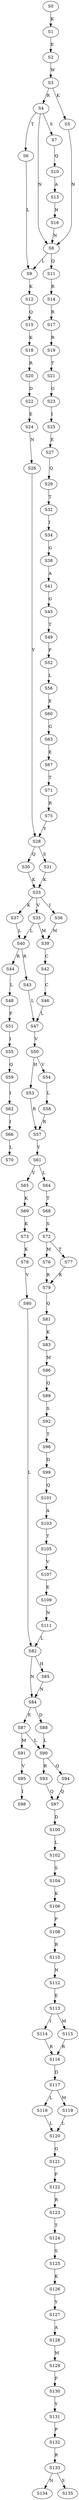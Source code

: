 strict digraph  {
	S0 -> S1 [ label = K ];
	S1 -> S2 [ label = E ];
	S2 -> S3 [ label = W ];
	S3 -> S4 [ label = R ];
	S3 -> S5 [ label = K ];
	S4 -> S6 [ label = T ];
	S4 -> S7 [ label = S ];
	S4 -> S8 [ label = N ];
	S5 -> S8 [ label = N ];
	S6 -> S9 [ label = L ];
	S7 -> S10 [ label = Q ];
	S8 -> S11 [ label = Q ];
	S8 -> S9 [ label = L ];
	S9 -> S12 [ label = K ];
	S10 -> S13 [ label = A ];
	S11 -> S14 [ label = R ];
	S12 -> S15 [ label = Q ];
	S13 -> S16 [ label = N ];
	S14 -> S17 [ label = R ];
	S15 -> S18 [ label = K ];
	S16 -> S8 [ label = N ];
	S17 -> S19 [ label = R ];
	S18 -> S20 [ label = R ];
	S19 -> S21 [ label = T ];
	S20 -> S22 [ label = D ];
	S21 -> S23 [ label = G ];
	S22 -> S24 [ label = E ];
	S23 -> S25 [ label = I ];
	S24 -> S26 [ label = N ];
	S25 -> S27 [ label = E ];
	S26 -> S28 [ label = Y ];
	S27 -> S29 [ label = Q ];
	S28 -> S30 [ label = Q ];
	S28 -> S31 [ label = S ];
	S29 -> S32 [ label = T ];
	S30 -> S33 [ label = K ];
	S31 -> S33 [ label = K ];
	S32 -> S34 [ label = I ];
	S33 -> S35 [ label = V ];
	S33 -> S36 [ label = I ];
	S33 -> S37 [ label = K ];
	S34 -> S38 [ label = G ];
	S35 -> S39 [ label = M ];
	S35 -> S40 [ label = L ];
	S36 -> S39 [ label = M ];
	S37 -> S40 [ label = L ];
	S38 -> S41 [ label = A ];
	S39 -> S42 [ label = C ];
	S40 -> S43 [ label = R ];
	S40 -> S44 [ label = R ];
	S41 -> S45 [ label = G ];
	S42 -> S46 [ label = C ];
	S43 -> S47 [ label = L ];
	S44 -> S48 [ label = L ];
	S45 -> S49 [ label = T ];
	S46 -> S47 [ label = L ];
	S47 -> S50 [ label = V ];
	S48 -> S51 [ label = F ];
	S49 -> S52 [ label = F ];
	S50 -> S53 [ label = H ];
	S50 -> S54 [ label = V ];
	S51 -> S55 [ label = I ];
	S52 -> S56 [ label = L ];
	S53 -> S57 [ label = R ];
	S54 -> S58 [ label = L ];
	S55 -> S59 [ label = Q ];
	S56 -> S60 [ label = E ];
	S57 -> S61 [ label = Y ];
	S58 -> S57 [ label = R ];
	S59 -> S62 [ label = I ];
	S60 -> S63 [ label = G ];
	S61 -> S64 [ label = L ];
	S61 -> S65 [ label = V ];
	S62 -> S66 [ label = I ];
	S63 -> S67 [ label = E ];
	S64 -> S68 [ label = T ];
	S65 -> S69 [ label = K ];
	S66 -> S70 [ label = L ];
	S67 -> S71 [ label = T ];
	S68 -> S72 [ label = S ];
	S69 -> S73 [ label = K ];
	S71 -> S75 [ label = R ];
	S72 -> S76 [ label = M ];
	S72 -> S77 [ label = T ];
	S73 -> S78 [ label = K ];
	S75 -> S28 [ label = Y ];
	S76 -> S79 [ label = R ];
	S77 -> S79 [ label = R ];
	S78 -> S80 [ label = V ];
	S79 -> S81 [ label = Q ];
	S80 -> S82 [ label = L ];
	S81 -> S83 [ label = K ];
	S82 -> S84 [ label = N ];
	S82 -> S85 [ label = H ];
	S83 -> S86 [ label = M ];
	S84 -> S87 [ label = E ];
	S84 -> S88 [ label = D ];
	S85 -> S84 [ label = N ];
	S86 -> S89 [ label = Q ];
	S87 -> S90 [ label = L ];
	S87 -> S91 [ label = M ];
	S88 -> S90 [ label = L ];
	S89 -> S92 [ label = S ];
	S90 -> S93 [ label = R ];
	S90 -> S94 [ label = Q ];
	S91 -> S95 [ label = V ];
	S92 -> S96 [ label = T ];
	S93 -> S97 [ label = Q ];
	S94 -> S97 [ label = Q ];
	S95 -> S98 [ label = I ];
	S96 -> S99 [ label = D ];
	S97 -> S100 [ label = D ];
	S99 -> S101 [ label = Q ];
	S100 -> S102 [ label = L ];
	S101 -> S103 [ label = A ];
	S102 -> S104 [ label = S ];
	S103 -> S105 [ label = T ];
	S104 -> S106 [ label = K ];
	S105 -> S107 [ label = V ];
	S106 -> S108 [ label = F ];
	S107 -> S109 [ label = E ];
	S108 -> S110 [ label = R ];
	S109 -> S111 [ label = N ];
	S110 -> S112 [ label = N ];
	S111 -> S82 [ label = L ];
	S112 -> S113 [ label = E ];
	S113 -> S114 [ label = I ];
	S113 -> S115 [ label = M ];
	S114 -> S116 [ label = R ];
	S115 -> S116 [ label = R ];
	S116 -> S117 [ label = D ];
	S117 -> S118 [ label = L ];
	S117 -> S119 [ label = M ];
	S118 -> S120 [ label = L ];
	S119 -> S120 [ label = L ];
	S120 -> S121 [ label = G ];
	S121 -> S122 [ label = F ];
	S122 -> S123 [ label = R ];
	S123 -> S124 [ label = T ];
	S124 -> S125 [ label = S ];
	S125 -> S126 [ label = K ];
	S126 -> S127 [ label = Y ];
	S127 -> S128 [ label = A ];
	S128 -> S129 [ label = M ];
	S129 -> S130 [ label = F ];
	S130 -> S131 [ label = Y ];
	S131 -> S132 [ label = P ];
	S132 -> S133 [ label = R ];
	S133 -> S134 [ label = N ];
	S133 -> S135 [ label = S ];
}
